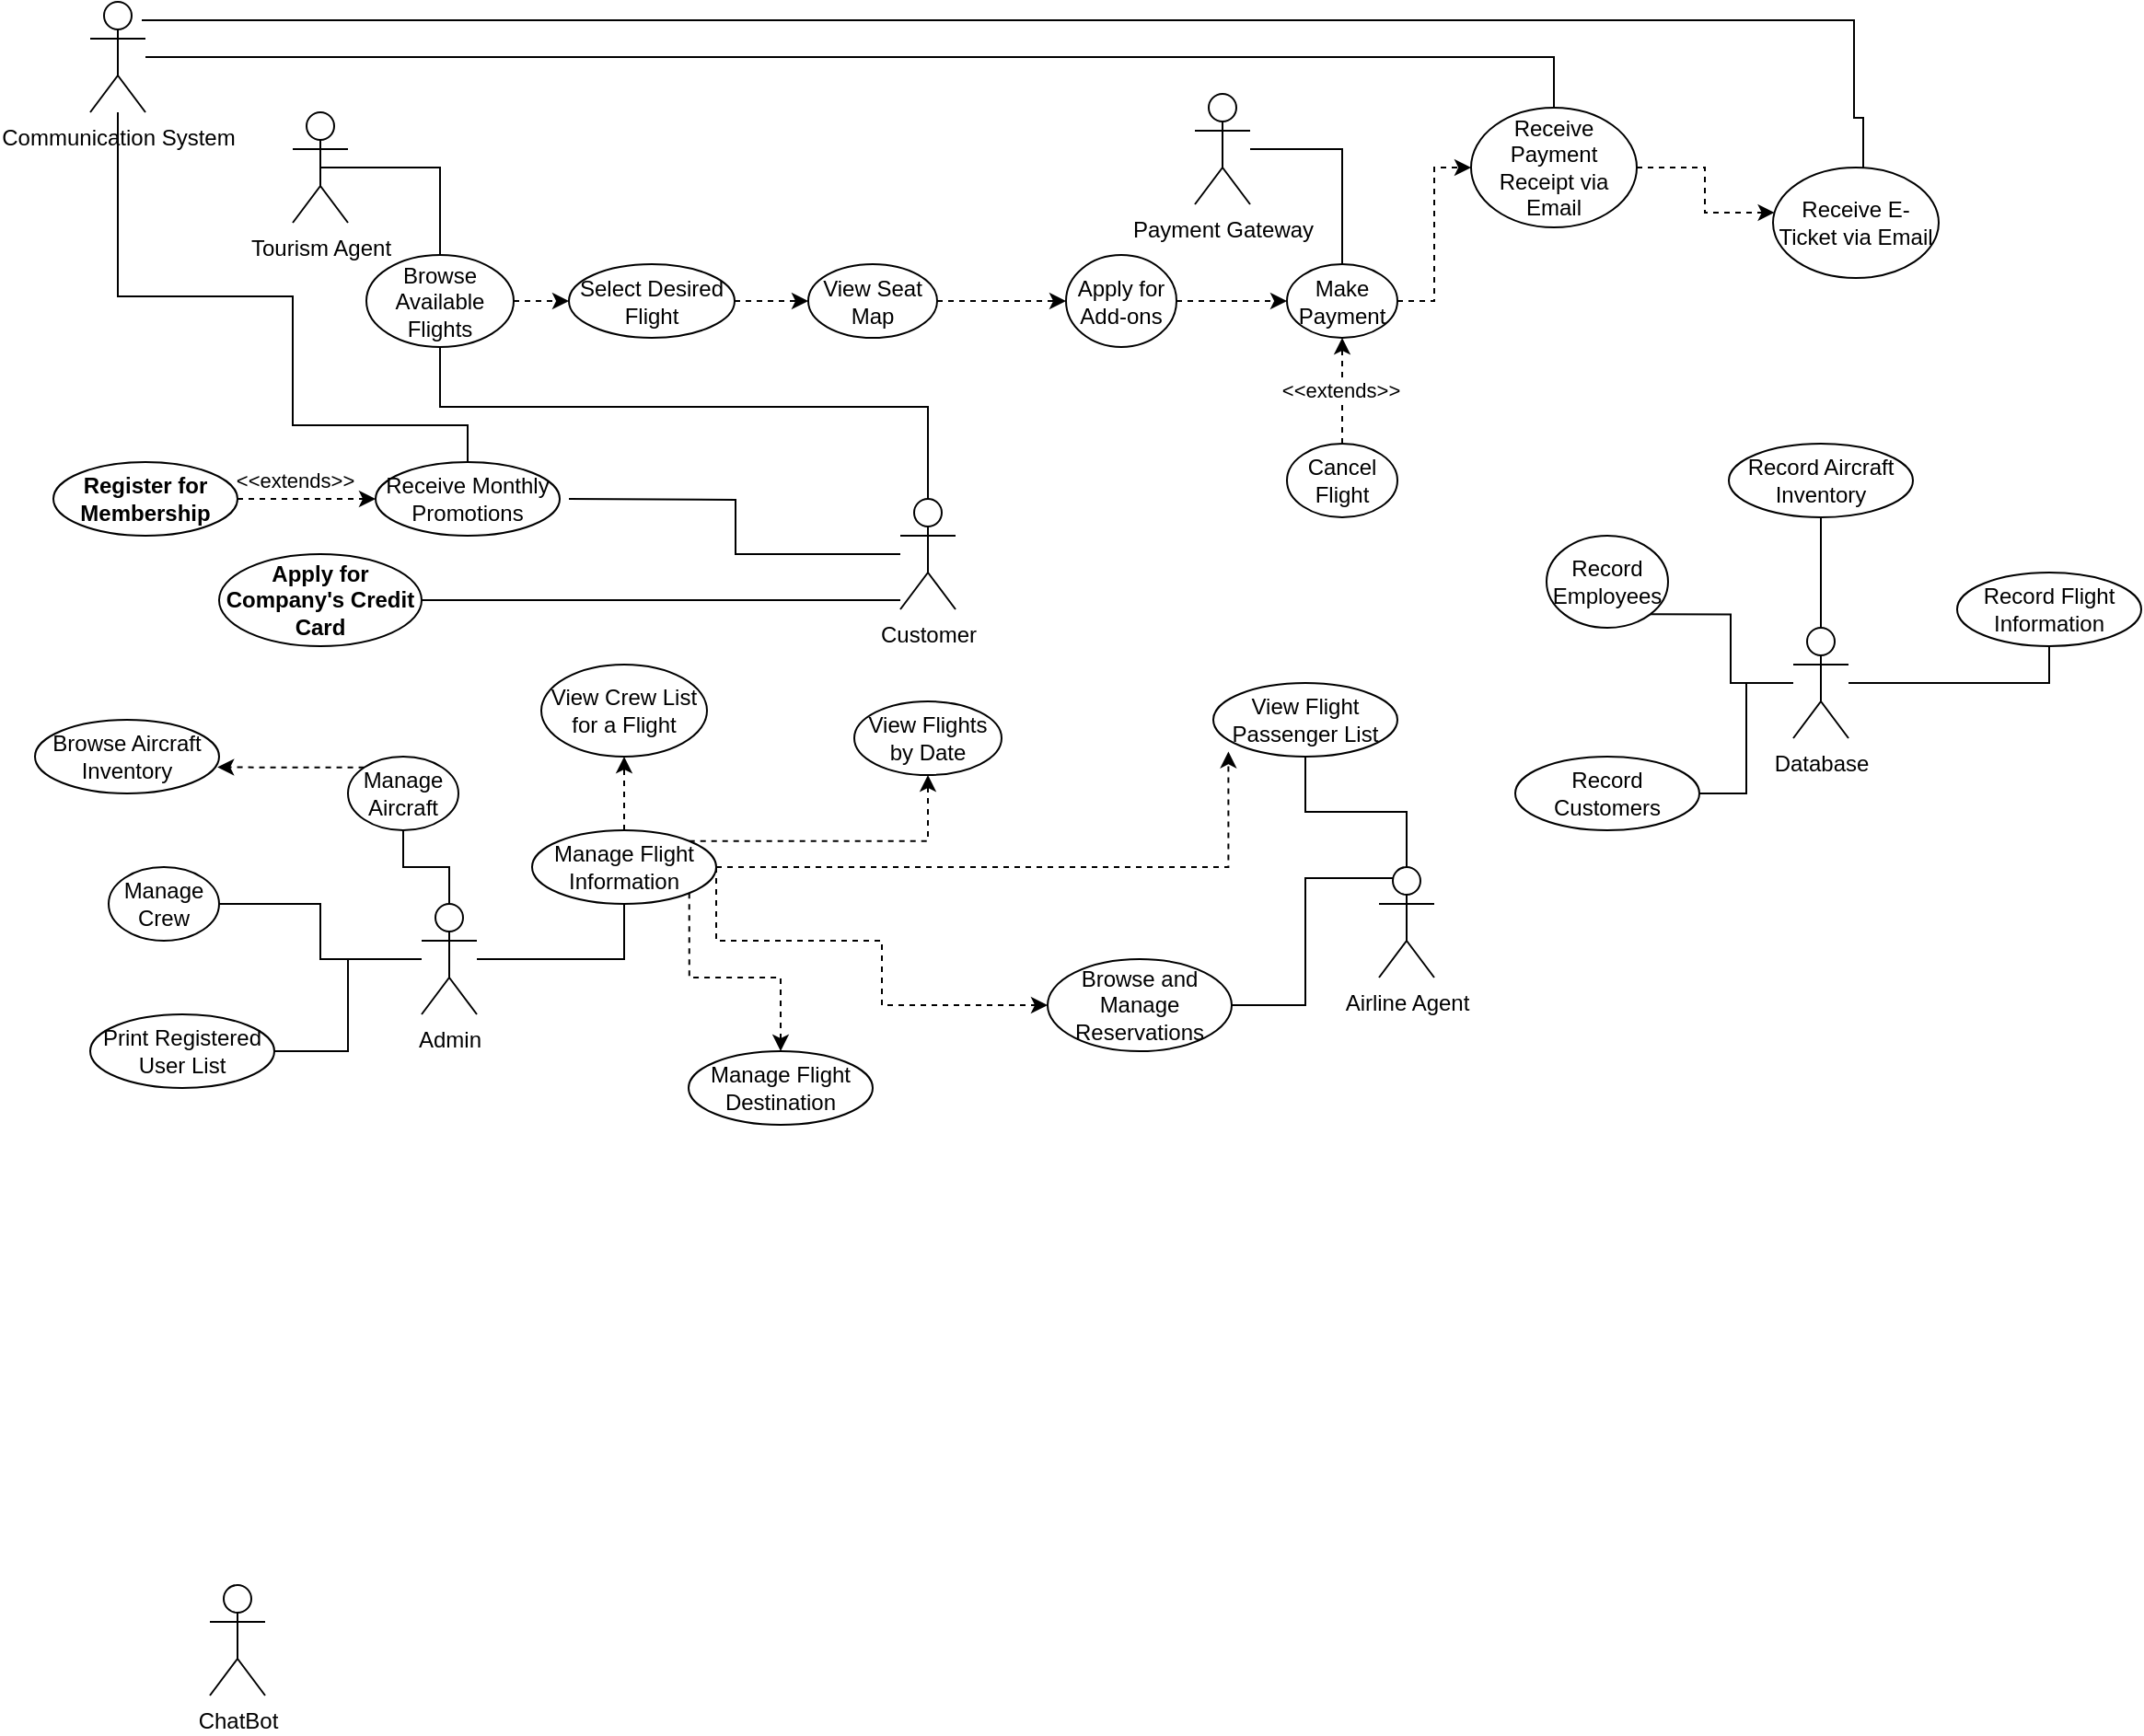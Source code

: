 <mxfile version="21.8.2" type="device">
  <diagram name="Page-1" id="Y_a3e1RW2WTCn04WYOqY">
    <mxGraphModel dx="1433" dy="1833" grid="1" gridSize="10" guides="1" tooltips="1" connect="1" arrows="1" fold="1" page="1" pageScale="1" pageWidth="850" pageHeight="1100" math="0" shadow="0">
      <root>
        <mxCell id="0" />
        <mxCell id="1" parent="0" />
        <mxCell id="APUFKpAU-Lye8vOHfHQG-33" style="edgeStyle=orthogonalEdgeStyle;rounded=0;orthogonalLoop=1;jettySize=auto;html=1;entryX=1;entryY=0.5;entryDx=0;entryDy=0;endArrow=none;endFill=0;" edge="1" parent="1" source="APUFKpAU-Lye8vOHfHQG-1" target="APUFKpAU-Lye8vOHfHQG-24">
          <mxGeometry relative="1" as="geometry">
            <Array as="points">
              <mxPoint x="410" y="285" />
              <mxPoint x="410" y="285" />
            </Array>
          </mxGeometry>
        </mxCell>
        <mxCell id="APUFKpAU-Lye8vOHfHQG-39" style="edgeStyle=orthogonalEdgeStyle;rounded=0;orthogonalLoop=1;jettySize=auto;html=1;entryX=0.5;entryY=1;entryDx=0;entryDy=0;endArrow=none;endFill=0;" edge="1" parent="1" source="APUFKpAU-Lye8vOHfHQG-1" target="APUFKpAU-Lye8vOHfHQG-15">
          <mxGeometry relative="1" as="geometry">
            <Array as="points">
              <mxPoint x="505" y="180" />
              <mxPoint x="240" y="180" />
            </Array>
          </mxGeometry>
        </mxCell>
        <mxCell id="APUFKpAU-Lye8vOHfHQG-104" style="edgeStyle=orthogonalEdgeStyle;rounded=0;orthogonalLoop=1;jettySize=auto;html=1;endArrow=none;endFill=0;" edge="1" parent="1" source="APUFKpAU-Lye8vOHfHQG-1">
          <mxGeometry relative="1" as="geometry">
            <mxPoint x="310" y="230.0" as="targetPoint" />
          </mxGeometry>
        </mxCell>
        <mxCell id="APUFKpAU-Lye8vOHfHQG-1" value="Customer" style="shape=umlActor;verticalLabelPosition=bottom;verticalAlign=top;html=1;outlineConnect=0;" vertex="1" parent="1">
          <mxGeometry x="490" y="230" width="30" height="60" as="geometry" />
        </mxCell>
        <mxCell id="APUFKpAU-Lye8vOHfHQG-85" style="edgeStyle=orthogonalEdgeStyle;rounded=0;orthogonalLoop=1;jettySize=auto;html=1;entryX=1;entryY=0.5;entryDx=0;entryDy=0;endArrow=none;endFill=0;" edge="1" parent="1" source="APUFKpAU-Lye8vOHfHQG-5" target="APUFKpAU-Lye8vOHfHQG-77">
          <mxGeometry relative="1" as="geometry" />
        </mxCell>
        <mxCell id="APUFKpAU-Lye8vOHfHQG-86" style="edgeStyle=orthogonalEdgeStyle;rounded=0;orthogonalLoop=1;jettySize=auto;html=1;entryX=1;entryY=0.5;entryDx=0;entryDy=0;endArrow=none;endFill=0;" edge="1" parent="1" source="APUFKpAU-Lye8vOHfHQG-5" target="APUFKpAU-Lye8vOHfHQG-79">
          <mxGeometry relative="1" as="geometry" />
        </mxCell>
        <mxCell id="APUFKpAU-Lye8vOHfHQG-87" style="edgeStyle=orthogonalEdgeStyle;rounded=0;orthogonalLoop=1;jettySize=auto;html=1;entryX=0.5;entryY=1;entryDx=0;entryDy=0;endArrow=none;endFill=0;" edge="1" parent="1" source="APUFKpAU-Lye8vOHfHQG-5" target="APUFKpAU-Lye8vOHfHQG-75">
          <mxGeometry relative="1" as="geometry" />
        </mxCell>
        <mxCell id="APUFKpAU-Lye8vOHfHQG-91" style="edgeStyle=orthogonalEdgeStyle;rounded=0;orthogonalLoop=1;jettySize=auto;html=1;exitX=0.5;exitY=0;exitDx=0;exitDy=0;exitPerimeter=0;entryX=0.5;entryY=1;entryDx=0;entryDy=0;endArrow=none;endFill=0;" edge="1" parent="1" source="APUFKpAU-Lye8vOHfHQG-5" target="APUFKpAU-Lye8vOHfHQG-78">
          <mxGeometry relative="1" as="geometry" />
        </mxCell>
        <mxCell id="APUFKpAU-Lye8vOHfHQG-5" value="Admin" style="shape=umlActor;verticalLabelPosition=bottom;verticalAlign=top;html=1;outlineConnect=0;" vertex="1" parent="1">
          <mxGeometry x="230" y="450" width="30" height="60" as="geometry" />
        </mxCell>
        <mxCell id="APUFKpAU-Lye8vOHfHQG-69" style="edgeStyle=orthogonalEdgeStyle;rounded=0;orthogonalLoop=1;jettySize=auto;html=1;entryX=0.5;entryY=0;entryDx=0;entryDy=0;endArrow=none;endFill=0;" edge="1" parent="1" source="APUFKpAU-Lye8vOHfHQG-7" target="APUFKpAU-Lye8vOHfHQG-20">
          <mxGeometry relative="1" as="geometry" />
        </mxCell>
        <mxCell id="APUFKpAU-Lye8vOHfHQG-7" value="Payment Gateway" style="shape=umlActor;verticalLabelPosition=bottom;verticalAlign=top;html=1;outlineConnect=0;" vertex="1" parent="1">
          <mxGeometry x="650" y="10" width="30" height="60" as="geometry" />
        </mxCell>
        <mxCell id="APUFKpAU-Lye8vOHfHQG-67" style="edgeStyle=orthogonalEdgeStyle;rounded=0;orthogonalLoop=1;jettySize=auto;html=1;exitX=0.5;exitY=0.5;exitDx=0;exitDy=0;exitPerimeter=0;entryX=0.5;entryY=0;entryDx=0;entryDy=0;endArrow=none;endFill=0;" edge="1" parent="1" source="APUFKpAU-Lye8vOHfHQG-9" target="APUFKpAU-Lye8vOHfHQG-15">
          <mxGeometry relative="1" as="geometry" />
        </mxCell>
        <mxCell id="APUFKpAU-Lye8vOHfHQG-9" value="Tourism Agent" style="shape=umlActor;verticalLabelPosition=bottom;verticalAlign=top;html=1;outlineConnect=0;" vertex="1" parent="1">
          <mxGeometry x="160" y="20" width="30" height="60" as="geometry" />
        </mxCell>
        <mxCell id="APUFKpAU-Lye8vOHfHQG-94" style="edgeStyle=orthogonalEdgeStyle;rounded=0;orthogonalLoop=1;jettySize=auto;html=1;exitX=0.25;exitY=0.1;exitDx=0;exitDy=0;exitPerimeter=0;entryX=1;entryY=0.5;entryDx=0;entryDy=0;endArrow=none;endFill=0;" edge="1" parent="1" source="APUFKpAU-Lye8vOHfHQG-10" target="APUFKpAU-Lye8vOHfHQG-93">
          <mxGeometry relative="1" as="geometry" />
        </mxCell>
        <mxCell id="APUFKpAU-Lye8vOHfHQG-95" style="edgeStyle=orthogonalEdgeStyle;rounded=0;orthogonalLoop=1;jettySize=auto;html=1;exitX=0.5;exitY=0;exitDx=0;exitDy=0;exitPerimeter=0;endArrow=none;endFill=0;" edge="1" parent="1" source="APUFKpAU-Lye8vOHfHQG-10" target="APUFKpAU-Lye8vOHfHQG-92">
          <mxGeometry relative="1" as="geometry" />
        </mxCell>
        <mxCell id="APUFKpAU-Lye8vOHfHQG-10" value="Airline Agent" style="shape=umlActor;verticalLabelPosition=bottom;verticalAlign=top;html=1;outlineConnect=0;" vertex="1" parent="1">
          <mxGeometry x="750" y="430" width="30" height="60" as="geometry" />
        </mxCell>
        <mxCell id="APUFKpAU-Lye8vOHfHQG-70" style="edgeStyle=orthogonalEdgeStyle;rounded=0;orthogonalLoop=1;jettySize=auto;html=1;entryX=0.5;entryY=0;entryDx=0;entryDy=0;endArrow=none;endFill=0;" edge="1" parent="1" source="APUFKpAU-Lye8vOHfHQG-11" target="APUFKpAU-Lye8vOHfHQG-21">
          <mxGeometry relative="1" as="geometry" />
        </mxCell>
        <mxCell id="APUFKpAU-Lye8vOHfHQG-99" style="edgeStyle=orthogonalEdgeStyle;rounded=0;orthogonalLoop=1;jettySize=auto;html=1;entryX=0.5;entryY=0;entryDx=0;entryDy=0;endArrow=none;endFill=0;" edge="1" parent="1">
          <mxGeometry relative="1" as="geometry">
            <mxPoint x="78" y="-30.0" as="sourcePoint" />
            <mxPoint x="1013" y="50.0" as="targetPoint" />
            <Array as="points">
              <mxPoint x="1008" y="-30" />
              <mxPoint x="1008" y="23" />
            </Array>
          </mxGeometry>
        </mxCell>
        <mxCell id="APUFKpAU-Lye8vOHfHQG-103" style="edgeStyle=orthogonalEdgeStyle;rounded=0;orthogonalLoop=1;jettySize=auto;html=1;endArrow=none;endFill=0;" edge="1" parent="1" source="APUFKpAU-Lye8vOHfHQG-11" target="APUFKpAU-Lye8vOHfHQG-25">
          <mxGeometry relative="1" as="geometry">
            <Array as="points">
              <mxPoint x="65" y="120" />
              <mxPoint x="160" y="120" />
              <mxPoint x="160" y="190" />
              <mxPoint x="255" y="190" />
            </Array>
          </mxGeometry>
        </mxCell>
        <mxCell id="APUFKpAU-Lye8vOHfHQG-11" value="Communication System" style="shape=umlActor;verticalLabelPosition=bottom;verticalAlign=top;html=1;outlineConnect=0;" vertex="1" parent="1">
          <mxGeometry x="50" y="-40" width="30" height="60" as="geometry" />
        </mxCell>
        <mxCell id="APUFKpAU-Lye8vOHfHQG-12" value="ChatBot" style="shape=umlActor;verticalLabelPosition=bottom;verticalAlign=top;html=1;outlineConnect=0;" vertex="1" parent="1">
          <mxGeometry x="115" y="820" width="30" height="60" as="geometry" />
        </mxCell>
        <mxCell id="APUFKpAU-Lye8vOHfHQG-110" style="edgeStyle=orthogonalEdgeStyle;rounded=0;orthogonalLoop=1;jettySize=auto;html=1;entryX=0.5;entryY=1;entryDx=0;entryDy=0;endArrow=none;endFill=0;" edge="1" parent="1" source="APUFKpAU-Lye8vOHfHQG-13" target="APUFKpAU-Lye8vOHfHQG-107">
          <mxGeometry relative="1" as="geometry" />
        </mxCell>
        <mxCell id="APUFKpAU-Lye8vOHfHQG-112" style="edgeStyle=orthogonalEdgeStyle;rounded=0;orthogonalLoop=1;jettySize=auto;html=1;entryX=0.5;entryY=1;entryDx=0;entryDy=0;endArrow=none;endFill=0;" edge="1" parent="1" source="APUFKpAU-Lye8vOHfHQG-13" target="APUFKpAU-Lye8vOHfHQG-106">
          <mxGeometry relative="1" as="geometry" />
        </mxCell>
        <mxCell id="APUFKpAU-Lye8vOHfHQG-113" style="edgeStyle=orthogonalEdgeStyle;rounded=0;orthogonalLoop=1;jettySize=auto;html=1;entryX=1;entryY=1;entryDx=0;entryDy=0;endArrow=none;endFill=0;" edge="1" parent="1" source="APUFKpAU-Lye8vOHfHQG-13" target="APUFKpAU-Lye8vOHfHQG-108">
          <mxGeometry relative="1" as="geometry" />
        </mxCell>
        <mxCell id="APUFKpAU-Lye8vOHfHQG-114" style="edgeStyle=orthogonalEdgeStyle;rounded=0;orthogonalLoop=1;jettySize=auto;html=1;entryX=1;entryY=0.5;entryDx=0;entryDy=0;endArrow=none;endFill=0;" edge="1" parent="1" source="APUFKpAU-Lye8vOHfHQG-13" target="APUFKpAU-Lye8vOHfHQG-109">
          <mxGeometry relative="1" as="geometry" />
        </mxCell>
        <mxCell id="APUFKpAU-Lye8vOHfHQG-13" value="Database" style="shape=umlActor;verticalLabelPosition=bottom;verticalAlign=top;html=1;outlineConnect=0;" vertex="1" parent="1">
          <mxGeometry x="975" y="300" width="30" height="60" as="geometry" />
        </mxCell>
        <mxCell id="APUFKpAU-Lye8vOHfHQG-51" style="edgeStyle=orthogonalEdgeStyle;rounded=0;orthogonalLoop=1;jettySize=auto;html=1;exitX=1;exitY=0.5;exitDx=0;exitDy=0;entryX=0;entryY=0.5;entryDx=0;entryDy=0;dashed=1;" edge="1" parent="1" source="APUFKpAU-Lye8vOHfHQG-15" target="APUFKpAU-Lye8vOHfHQG-16">
          <mxGeometry relative="1" as="geometry" />
        </mxCell>
        <mxCell id="APUFKpAU-Lye8vOHfHQG-15" value="Browse Available Flights" style="ellipse;whiteSpace=wrap;html=1;" vertex="1" parent="1">
          <mxGeometry x="200" y="97.5" width="80" height="50" as="geometry" />
        </mxCell>
        <mxCell id="APUFKpAU-Lye8vOHfHQG-50" style="edgeStyle=orthogonalEdgeStyle;rounded=0;orthogonalLoop=1;jettySize=auto;html=1;exitX=1;exitY=0.5;exitDx=0;exitDy=0;entryX=0;entryY=0.5;entryDx=0;entryDy=0;dashed=1;" edge="1" parent="1" source="APUFKpAU-Lye8vOHfHQG-16" target="APUFKpAU-Lye8vOHfHQG-17">
          <mxGeometry relative="1" as="geometry" />
        </mxCell>
        <mxCell id="APUFKpAU-Lye8vOHfHQG-16" value="Select Desired Flight" style="ellipse;whiteSpace=wrap;html=1;" vertex="1" parent="1">
          <mxGeometry x="310" y="102.5" width="90" height="40" as="geometry" />
        </mxCell>
        <mxCell id="APUFKpAU-Lye8vOHfHQG-60" style="edgeStyle=orthogonalEdgeStyle;rounded=0;orthogonalLoop=1;jettySize=auto;html=1;exitX=1;exitY=0.5;exitDx=0;exitDy=0;entryX=0;entryY=0.5;entryDx=0;entryDy=0;dashed=1;" edge="1" parent="1" source="APUFKpAU-Lye8vOHfHQG-17" target="APUFKpAU-Lye8vOHfHQG-59">
          <mxGeometry relative="1" as="geometry" />
        </mxCell>
        <mxCell id="APUFKpAU-Lye8vOHfHQG-17" value="View Seat Map" style="ellipse;whiteSpace=wrap;html=1;" vertex="1" parent="1">
          <mxGeometry x="440" y="102.5" width="70" height="40" as="geometry" />
        </mxCell>
        <mxCell id="APUFKpAU-Lye8vOHfHQG-48" style="edgeStyle=orthogonalEdgeStyle;rounded=0;orthogonalLoop=1;jettySize=auto;html=1;exitX=1;exitY=0.5;exitDx=0;exitDy=0;entryX=0;entryY=0.5;entryDx=0;entryDy=0;dashed=1;" edge="1" parent="1" source="APUFKpAU-Lye8vOHfHQG-20" target="APUFKpAU-Lye8vOHfHQG-21">
          <mxGeometry relative="1" as="geometry" />
        </mxCell>
        <mxCell id="APUFKpAU-Lye8vOHfHQG-20" value="Make Payment" style="ellipse;whiteSpace=wrap;html=1;" vertex="1" parent="1">
          <mxGeometry x="700" y="102.5" width="60" height="40" as="geometry" />
        </mxCell>
        <mxCell id="APUFKpAU-Lye8vOHfHQG-21" value="Receive Payment Receipt via Email" style="ellipse;whiteSpace=wrap;html=1;" vertex="1" parent="1">
          <mxGeometry x="800" y="17.5" width="90" height="65" as="geometry" />
        </mxCell>
        <mxCell id="APUFKpAU-Lye8vOHfHQG-22" value="Receive E-Ticket via Email" style="ellipse;whiteSpace=wrap;html=1;" vertex="1" parent="1">
          <mxGeometry x="964" y="50" width="90" height="60" as="geometry" />
        </mxCell>
        <mxCell id="APUFKpAU-Lye8vOHfHQG-56" style="edgeStyle=orthogonalEdgeStyle;rounded=0;orthogonalLoop=1;jettySize=auto;html=1;exitX=0.5;exitY=0;exitDx=0;exitDy=0;entryX=0.5;entryY=1;entryDx=0;entryDy=0;dashed=1;" edge="1" parent="1" source="APUFKpAU-Lye8vOHfHQG-23" target="APUFKpAU-Lye8vOHfHQG-20">
          <mxGeometry relative="1" as="geometry" />
        </mxCell>
        <mxCell id="APUFKpAU-Lye8vOHfHQG-57" value="&amp;lt;&amp;lt;extends&amp;gt;&amp;gt;" style="edgeLabel;html=1;align=center;verticalAlign=middle;resizable=0;points=[];" vertex="1" connectable="0" parent="APUFKpAU-Lye8vOHfHQG-56">
          <mxGeometry x="0.032" y="1" relative="1" as="geometry">
            <mxPoint as="offset" />
          </mxGeometry>
        </mxCell>
        <mxCell id="APUFKpAU-Lye8vOHfHQG-23" value="Cancel Flight" style="ellipse;whiteSpace=wrap;html=1;" vertex="1" parent="1">
          <mxGeometry x="700" y="200" width="60" height="40" as="geometry" />
        </mxCell>
        <mxCell id="APUFKpAU-Lye8vOHfHQG-24" value="Apply for Company&#39;s Credit Card" style="ellipse;whiteSpace=wrap;html=1;fontStyle=1" vertex="1" parent="1">
          <mxGeometry x="120" y="260" width="110" height="50" as="geometry" />
        </mxCell>
        <mxCell id="APUFKpAU-Lye8vOHfHQG-25" value="Receive Monthly Promotions" style="ellipse;whiteSpace=wrap;html=1;fontStyle=0" vertex="1" parent="1">
          <mxGeometry x="205" y="210" width="100" height="40" as="geometry" />
        </mxCell>
        <mxCell id="APUFKpAU-Lye8vOHfHQG-101" style="edgeStyle=orthogonalEdgeStyle;rounded=0;orthogonalLoop=1;jettySize=auto;html=1;exitX=1;exitY=0.5;exitDx=0;exitDy=0;entryX=0;entryY=0.5;entryDx=0;entryDy=0;dashed=1;" edge="1" parent="1" source="APUFKpAU-Lye8vOHfHQG-26" target="APUFKpAU-Lye8vOHfHQG-25">
          <mxGeometry relative="1" as="geometry" />
        </mxCell>
        <mxCell id="APUFKpAU-Lye8vOHfHQG-102" value="&amp;lt;&amp;lt;extends&amp;gt;&amp;gt;" style="edgeLabel;html=1;align=center;verticalAlign=middle;resizable=0;points=[];" vertex="1" connectable="0" parent="APUFKpAU-Lye8vOHfHQG-101">
          <mxGeometry x="-0.051" relative="1" as="geometry">
            <mxPoint x="-5" y="-10" as="offset" />
          </mxGeometry>
        </mxCell>
        <mxCell id="APUFKpAU-Lye8vOHfHQG-26" value="Register for Membership" style="ellipse;whiteSpace=wrap;html=1;fontStyle=1" vertex="1" parent="1">
          <mxGeometry x="30" y="210" width="100" height="40" as="geometry" />
        </mxCell>
        <mxCell id="APUFKpAU-Lye8vOHfHQG-61" style="edgeStyle=orthogonalEdgeStyle;rounded=0;orthogonalLoop=1;jettySize=auto;html=1;exitX=1;exitY=0.5;exitDx=0;exitDy=0;entryX=0;entryY=0.5;entryDx=0;entryDy=0;dashed=1;" edge="1" parent="1" source="APUFKpAU-Lye8vOHfHQG-59" target="APUFKpAU-Lye8vOHfHQG-20">
          <mxGeometry relative="1" as="geometry" />
        </mxCell>
        <mxCell id="APUFKpAU-Lye8vOHfHQG-59" value="Apply for Add-ons" style="ellipse;whiteSpace=wrap;html=1;" vertex="1" parent="1">
          <mxGeometry x="580" y="97.5" width="60" height="50" as="geometry" />
        </mxCell>
        <mxCell id="APUFKpAU-Lye8vOHfHQG-73" value="View Flights by Date" style="ellipse;whiteSpace=wrap;html=1;fontStyle=0" vertex="1" parent="1">
          <mxGeometry x="465" y="340" width="80" height="40" as="geometry" />
        </mxCell>
        <mxCell id="APUFKpAU-Lye8vOHfHQG-74" value="View Crew List for a Flight" style="ellipse;whiteSpace=wrap;html=1;fontStyle=0" vertex="1" parent="1">
          <mxGeometry x="295" y="320" width="90" height="50" as="geometry" />
        </mxCell>
        <mxCell id="APUFKpAU-Lye8vOHfHQG-88" style="edgeStyle=orthogonalEdgeStyle;rounded=0;orthogonalLoop=1;jettySize=auto;html=1;exitX=0.5;exitY=0;exitDx=0;exitDy=0;entryX=0.5;entryY=1;entryDx=0;entryDy=0;dashed=1;" edge="1" parent="1" source="APUFKpAU-Lye8vOHfHQG-75" target="APUFKpAU-Lye8vOHfHQG-74">
          <mxGeometry relative="1" as="geometry" />
        </mxCell>
        <mxCell id="APUFKpAU-Lye8vOHfHQG-89" style="edgeStyle=orthogonalEdgeStyle;rounded=0;orthogonalLoop=1;jettySize=auto;html=1;exitX=1;exitY=0;exitDx=0;exitDy=0;entryX=0.5;entryY=1;entryDx=0;entryDy=0;dashed=1;" edge="1" parent="1" source="APUFKpAU-Lye8vOHfHQG-75" target="APUFKpAU-Lye8vOHfHQG-73">
          <mxGeometry relative="1" as="geometry" />
        </mxCell>
        <mxCell id="APUFKpAU-Lye8vOHfHQG-90" style="edgeStyle=orthogonalEdgeStyle;rounded=0;orthogonalLoop=1;jettySize=auto;html=1;exitX=1;exitY=1;exitDx=0;exitDy=0;entryX=0.5;entryY=0;entryDx=0;entryDy=0;dashed=1;" edge="1" parent="1" source="APUFKpAU-Lye8vOHfHQG-75" target="APUFKpAU-Lye8vOHfHQG-81">
          <mxGeometry relative="1" as="geometry" />
        </mxCell>
        <mxCell id="APUFKpAU-Lye8vOHfHQG-96" style="edgeStyle=orthogonalEdgeStyle;rounded=0;orthogonalLoop=1;jettySize=auto;html=1;exitX=1;exitY=0.5;exitDx=0;exitDy=0;entryX=0;entryY=0.5;entryDx=0;entryDy=0;dashed=1;" edge="1" parent="1" source="APUFKpAU-Lye8vOHfHQG-75" target="APUFKpAU-Lye8vOHfHQG-93">
          <mxGeometry relative="1" as="geometry">
            <Array as="points">
              <mxPoint x="390" y="470" />
              <mxPoint x="480" y="470" />
              <mxPoint x="480" y="505" />
            </Array>
          </mxGeometry>
        </mxCell>
        <mxCell id="APUFKpAU-Lye8vOHfHQG-75" value="Manage Flight Information" style="ellipse;whiteSpace=wrap;html=1;fontStyle=0" vertex="1" parent="1">
          <mxGeometry x="290" y="410" width="100" height="40" as="geometry" />
        </mxCell>
        <mxCell id="APUFKpAU-Lye8vOHfHQG-76" value="Browse Aircraft Inventory" style="ellipse;whiteSpace=wrap;html=1;fontStyle=0" vertex="1" parent="1">
          <mxGeometry x="20" y="350" width="100" height="40" as="geometry" />
        </mxCell>
        <mxCell id="APUFKpAU-Lye8vOHfHQG-77" value="Manage Crew" style="ellipse;whiteSpace=wrap;html=1;fontStyle=0" vertex="1" parent="1">
          <mxGeometry x="60" y="430" width="60" height="40" as="geometry" />
        </mxCell>
        <mxCell id="APUFKpAU-Lye8vOHfHQG-78" value="Manage Aircraft" style="ellipse;whiteSpace=wrap;html=1;fontStyle=0" vertex="1" parent="1">
          <mxGeometry x="190" y="370" width="60" height="40" as="geometry" />
        </mxCell>
        <mxCell id="APUFKpAU-Lye8vOHfHQG-79" value="Print Registered User List" style="ellipse;whiteSpace=wrap;html=1;fontStyle=0" vertex="1" parent="1">
          <mxGeometry x="50" y="510" width="100" height="40" as="geometry" />
        </mxCell>
        <mxCell id="APUFKpAU-Lye8vOHfHQG-81" value="Manage Flight Destination" style="ellipse;whiteSpace=wrap;html=1;fontStyle=0" vertex="1" parent="1">
          <mxGeometry x="375" y="530" width="100" height="40" as="geometry" />
        </mxCell>
        <mxCell id="APUFKpAU-Lye8vOHfHQG-84" style="edgeStyle=orthogonalEdgeStyle;rounded=0;orthogonalLoop=1;jettySize=auto;html=1;exitX=0;exitY=0;exitDx=0;exitDy=0;entryX=0.991;entryY=0.643;entryDx=0;entryDy=0;entryPerimeter=0;dashed=1;" edge="1" parent="1" source="APUFKpAU-Lye8vOHfHQG-78" target="APUFKpAU-Lye8vOHfHQG-76">
          <mxGeometry relative="1" as="geometry" />
        </mxCell>
        <mxCell id="APUFKpAU-Lye8vOHfHQG-92" value="View Flight Passenger List" style="ellipse;whiteSpace=wrap;html=1;fontStyle=0" vertex="1" parent="1">
          <mxGeometry x="660" y="330" width="100" height="40" as="geometry" />
        </mxCell>
        <mxCell id="APUFKpAU-Lye8vOHfHQG-93" value="Browse and Manage Reservations" style="ellipse;whiteSpace=wrap;html=1;fontStyle=0" vertex="1" parent="1">
          <mxGeometry x="570" y="480" width="100" height="50" as="geometry" />
        </mxCell>
        <mxCell id="APUFKpAU-Lye8vOHfHQG-97" style="edgeStyle=orthogonalEdgeStyle;rounded=0;orthogonalLoop=1;jettySize=auto;html=1;exitX=1;exitY=0.5;exitDx=0;exitDy=0;entryX=0.082;entryY=0.93;entryDx=0;entryDy=0;entryPerimeter=0;dashed=1;" edge="1" parent="1" source="APUFKpAU-Lye8vOHfHQG-75" target="APUFKpAU-Lye8vOHfHQG-92">
          <mxGeometry relative="1" as="geometry" />
        </mxCell>
        <mxCell id="APUFKpAU-Lye8vOHfHQG-98" style="edgeStyle=orthogonalEdgeStyle;rounded=0;orthogonalLoop=1;jettySize=auto;html=1;exitX=1;exitY=0.5;exitDx=0;exitDy=0;entryX=0.009;entryY=0.408;entryDx=0;entryDy=0;entryPerimeter=0;dashed=1;" edge="1" parent="1" source="APUFKpAU-Lye8vOHfHQG-21" target="APUFKpAU-Lye8vOHfHQG-22">
          <mxGeometry relative="1" as="geometry" />
        </mxCell>
        <mxCell id="APUFKpAU-Lye8vOHfHQG-106" value="Record Flight Information" style="ellipse;whiteSpace=wrap;html=1;fontStyle=0" vertex="1" parent="1">
          <mxGeometry x="1064" y="270" width="100" height="40" as="geometry" />
        </mxCell>
        <mxCell id="APUFKpAU-Lye8vOHfHQG-107" value="Record Aircraft Inventory" style="ellipse;whiteSpace=wrap;html=1;fontStyle=0" vertex="1" parent="1">
          <mxGeometry x="940" y="200" width="100" height="40" as="geometry" />
        </mxCell>
        <mxCell id="APUFKpAU-Lye8vOHfHQG-108" value="Record Employees" style="ellipse;whiteSpace=wrap;html=1;fontStyle=0" vertex="1" parent="1">
          <mxGeometry x="841" y="250" width="66" height="50" as="geometry" />
        </mxCell>
        <mxCell id="APUFKpAU-Lye8vOHfHQG-109" value="Record Customers" style="ellipse;whiteSpace=wrap;html=1;fontStyle=0" vertex="1" parent="1">
          <mxGeometry x="824" y="370" width="100" height="40" as="geometry" />
        </mxCell>
      </root>
    </mxGraphModel>
  </diagram>
</mxfile>
